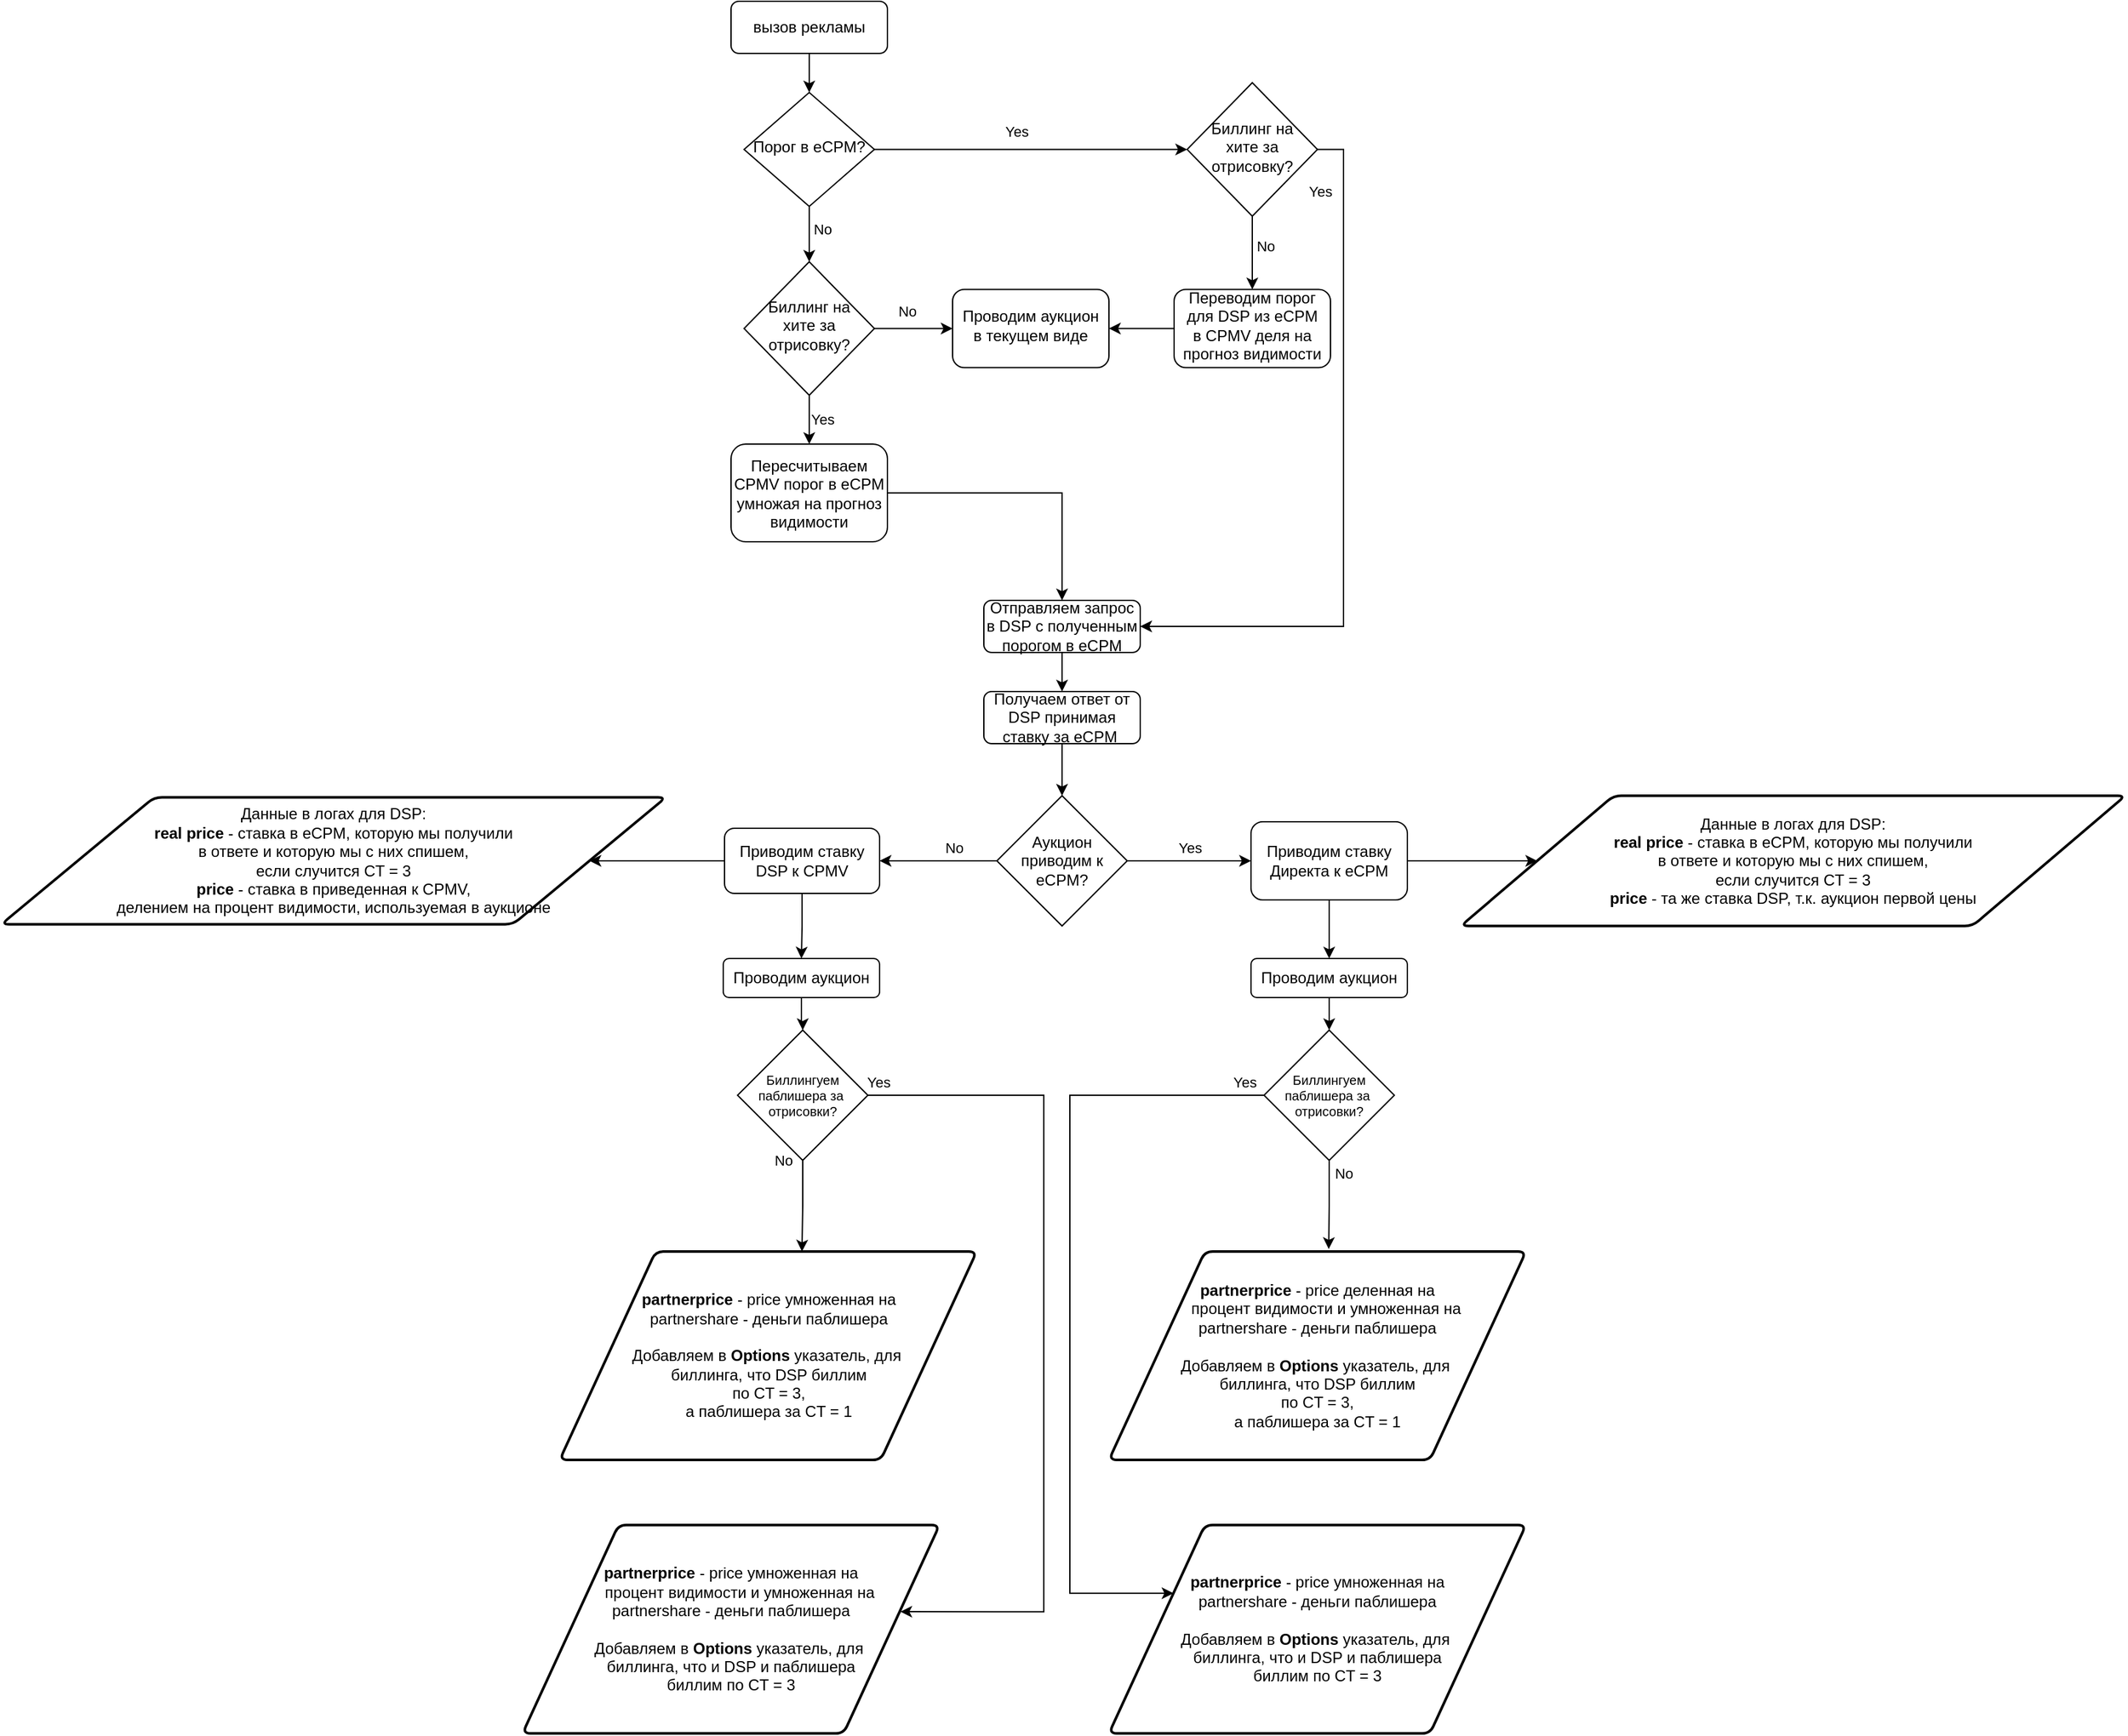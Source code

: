 <mxfile version="20.7.4" type="github">
  <diagram id="C5RBs43oDa-KdzZeNtuy" name="Page-1">
    <mxGraphModel dx="1781" dy="627" grid="1" gridSize="10" guides="1" tooltips="1" connect="1" arrows="1" fold="1" page="1" pageScale="1" pageWidth="827" pageHeight="1169" math="0" shadow="0">
      <root>
        <mxCell id="WIyWlLk6GJQsqaUBKTNV-0" />
        <mxCell id="WIyWlLk6GJQsqaUBKTNV-1" parent="WIyWlLk6GJQsqaUBKTNV-0" />
        <mxCell id="2sAaZkd2MSDt4CEduPBy-50" style="edgeStyle=orthogonalEdgeStyle;rounded=0;sketch=0;orthogonalLoop=1;jettySize=auto;html=1;entryX=0.5;entryY=1;entryDx=0;entryDy=0;" edge="1" parent="WIyWlLk6GJQsqaUBKTNV-1" source="WIyWlLk6GJQsqaUBKTNV-3" target="WIyWlLk6GJQsqaUBKTNV-10">
          <mxGeometry relative="1" as="geometry" />
        </mxCell>
        <mxCell id="WIyWlLk6GJQsqaUBKTNV-3" value="вызов рекламы" style="rounded=1;whiteSpace=wrap;html=1;fontSize=12;glass=0;strokeWidth=1;shadow=0;" parent="WIyWlLk6GJQsqaUBKTNV-1" vertex="1">
          <mxGeometry x="160" y="80" width="120" height="40" as="geometry" />
        </mxCell>
        <mxCell id="2sAaZkd2MSDt4CEduPBy-59" style="edgeStyle=orthogonalEdgeStyle;rounded=0;sketch=0;orthogonalLoop=1;jettySize=auto;html=1;entryX=0.5;entryY=0;entryDx=0;entryDy=0;" edge="1" parent="WIyWlLk6GJQsqaUBKTNV-1" source="WIyWlLk6GJQsqaUBKTNV-6" target="WIyWlLk6GJQsqaUBKTNV-11">
          <mxGeometry relative="1" as="geometry" />
        </mxCell>
        <mxCell id="2sAaZkd2MSDt4CEduPBy-60" value="Yes" style="edgeLabel;html=1;align=center;verticalAlign=middle;resizable=0;points=[];" vertex="1" connectable="0" parent="2sAaZkd2MSDt4CEduPBy-59">
          <mxGeometry x="-0.15" y="2" relative="1" as="geometry">
            <mxPoint x="8" as="offset" />
          </mxGeometry>
        </mxCell>
        <mxCell id="2sAaZkd2MSDt4CEduPBy-66" value="" style="edgeStyle=orthogonalEdgeStyle;rounded=0;sketch=0;orthogonalLoop=1;jettySize=auto;html=1;" edge="1" parent="WIyWlLk6GJQsqaUBKTNV-1" source="WIyWlLk6GJQsqaUBKTNV-6" target="2sAaZkd2MSDt4CEduPBy-65">
          <mxGeometry relative="1" as="geometry" />
        </mxCell>
        <mxCell id="2sAaZkd2MSDt4CEduPBy-67" value="No" style="edgeLabel;html=1;align=center;verticalAlign=middle;resizable=0;points=[];" vertex="1" connectable="0" parent="2sAaZkd2MSDt4CEduPBy-66">
          <mxGeometry x="-0.182" y="2" relative="1" as="geometry">
            <mxPoint y="-12" as="offset" />
          </mxGeometry>
        </mxCell>
        <mxCell id="WIyWlLk6GJQsqaUBKTNV-6" value="Биллинг на хите за отрисовку?" style="rhombus;whiteSpace=wrap;html=1;shadow=0;fontFamily=Helvetica;fontSize=12;align=center;strokeWidth=1;spacing=6;spacingTop=-4;direction=west;" parent="WIyWlLk6GJQsqaUBKTNV-1" vertex="1">
          <mxGeometry x="170" y="280" width="100" height="102.5" as="geometry" />
        </mxCell>
        <mxCell id="2sAaZkd2MSDt4CEduPBy-49" style="edgeStyle=orthogonalEdgeStyle;rounded=0;sketch=0;orthogonalLoop=1;jettySize=auto;html=1;exitX=0.5;exitY=0;exitDx=0;exitDy=0;entryX=0.5;entryY=1;entryDx=0;entryDy=0;" edge="1" parent="WIyWlLk6GJQsqaUBKTNV-1" source="WIyWlLk6GJQsqaUBKTNV-10" target="WIyWlLk6GJQsqaUBKTNV-6">
          <mxGeometry relative="1" as="geometry" />
        </mxCell>
        <mxCell id="2sAaZkd2MSDt4CEduPBy-57" value="No" style="edgeLabel;html=1;align=center;verticalAlign=middle;resizable=0;points=[];" vertex="1" connectable="0" parent="2sAaZkd2MSDt4CEduPBy-49">
          <mxGeometry x="-0.18" y="1" relative="1" as="geometry">
            <mxPoint x="9" as="offset" />
          </mxGeometry>
        </mxCell>
        <mxCell id="2sAaZkd2MSDt4CEduPBy-52" style="edgeStyle=orthogonalEdgeStyle;rounded=0;sketch=0;orthogonalLoop=1;jettySize=auto;html=1;entryX=1;entryY=0.5;entryDx=0;entryDy=0;" edge="1" parent="WIyWlLk6GJQsqaUBKTNV-1" source="WIyWlLk6GJQsqaUBKTNV-10" target="2sAaZkd2MSDt4CEduPBy-51">
          <mxGeometry relative="1" as="geometry" />
        </mxCell>
        <mxCell id="2sAaZkd2MSDt4CEduPBy-53" value="Yes" style="edgeLabel;html=1;align=center;verticalAlign=middle;resizable=0;points=[];" vertex="1" connectable="0" parent="2sAaZkd2MSDt4CEduPBy-52">
          <mxGeometry x="-0.098" y="2" relative="1" as="geometry">
            <mxPoint y="-12" as="offset" />
          </mxGeometry>
        </mxCell>
        <mxCell id="WIyWlLk6GJQsqaUBKTNV-10" value="Порог в eCPM?" style="rhombus;whiteSpace=wrap;html=1;shadow=0;fontFamily=Helvetica;fontSize=12;align=center;strokeWidth=1;spacing=6;spacingTop=-4;direction=west;" parent="WIyWlLk6GJQsqaUBKTNV-1" vertex="1">
          <mxGeometry x="170" y="150" width="100" height="87.5" as="geometry" />
        </mxCell>
        <mxCell id="2sAaZkd2MSDt4CEduPBy-58" style="edgeStyle=orthogonalEdgeStyle;rounded=0;sketch=0;orthogonalLoop=1;jettySize=auto;html=1;entryX=0.5;entryY=0;entryDx=0;entryDy=0;" edge="1" parent="WIyWlLk6GJQsqaUBKTNV-1" source="WIyWlLk6GJQsqaUBKTNV-11" target="WIyWlLk6GJQsqaUBKTNV-12">
          <mxGeometry relative="1" as="geometry" />
        </mxCell>
        <mxCell id="WIyWlLk6GJQsqaUBKTNV-11" value="Пересчитываем CPMV порог в eCPM умножая на прогноз видимости" style="rounded=1;whiteSpace=wrap;html=1;fontSize=12;glass=0;strokeWidth=1;shadow=0;" parent="WIyWlLk6GJQsqaUBKTNV-1" vertex="1">
          <mxGeometry x="160" y="420" width="120" height="75" as="geometry" />
        </mxCell>
        <mxCell id="2sAaZkd2MSDt4CEduPBy-18" style="edgeStyle=orthogonalEdgeStyle;rounded=0;orthogonalLoop=1;jettySize=auto;html=1;entryX=0.5;entryY=0;entryDx=0;entryDy=0;" edge="1" parent="WIyWlLk6GJQsqaUBKTNV-1" source="WIyWlLk6GJQsqaUBKTNV-12" target="2sAaZkd2MSDt4CEduPBy-17">
          <mxGeometry relative="1" as="geometry" />
        </mxCell>
        <mxCell id="WIyWlLk6GJQsqaUBKTNV-12" value="Отправляем запрос в DSP с полученным порогом в eCPM" style="rounded=1;whiteSpace=wrap;html=1;fontSize=12;glass=0;strokeWidth=1;shadow=0;" parent="WIyWlLk6GJQsqaUBKTNV-1" vertex="1">
          <mxGeometry x="354" y="540" width="120" height="40" as="geometry" />
        </mxCell>
        <mxCell id="2sAaZkd2MSDt4CEduPBy-24" style="edgeStyle=orthogonalEdgeStyle;rounded=0;orthogonalLoop=1;jettySize=auto;html=1;entryX=0.5;entryY=0;entryDx=0;entryDy=0;entryPerimeter=0;" edge="1" parent="WIyWlLk6GJQsqaUBKTNV-1" source="2sAaZkd2MSDt4CEduPBy-17" target="2sAaZkd2MSDt4CEduPBy-23">
          <mxGeometry relative="1" as="geometry" />
        </mxCell>
        <mxCell id="2sAaZkd2MSDt4CEduPBy-17" value="Получаем ответ от DSP принимая ставку за eCPM&amp;nbsp;" style="rounded=1;whiteSpace=wrap;html=1;fontSize=12;glass=0;strokeWidth=1;shadow=0;" vertex="1" parent="WIyWlLk6GJQsqaUBKTNV-1">
          <mxGeometry x="354" y="610" width="120" height="40" as="geometry" />
        </mxCell>
        <mxCell id="2sAaZkd2MSDt4CEduPBy-28" value="Yes" style="edgeStyle=orthogonalEdgeStyle;rounded=0;orthogonalLoop=1;jettySize=auto;html=1;" edge="1" parent="WIyWlLk6GJQsqaUBKTNV-1" source="2sAaZkd2MSDt4CEduPBy-23" target="2sAaZkd2MSDt4CEduPBy-27">
          <mxGeometry y="10" relative="1" as="geometry">
            <mxPoint as="offset" />
          </mxGeometry>
        </mxCell>
        <mxCell id="2sAaZkd2MSDt4CEduPBy-75" style="edgeStyle=orthogonalEdgeStyle;rounded=0;sketch=0;orthogonalLoop=1;jettySize=auto;html=1;entryX=1;entryY=0.5;entryDx=0;entryDy=0;" edge="1" parent="WIyWlLk6GJQsqaUBKTNV-1" source="2sAaZkd2MSDt4CEduPBy-23" target="2sAaZkd2MSDt4CEduPBy-31">
          <mxGeometry relative="1" as="geometry">
            <mxPoint x="280" y="740" as="targetPoint" />
          </mxGeometry>
        </mxCell>
        <mxCell id="2sAaZkd2MSDt4CEduPBy-76" value="No" style="edgeLabel;html=1;align=center;verticalAlign=middle;resizable=0;points=[];" vertex="1" connectable="0" parent="2sAaZkd2MSDt4CEduPBy-75">
          <mxGeometry x="-0.415" y="-2" relative="1" as="geometry">
            <mxPoint x="-7" y="-8" as="offset" />
          </mxGeometry>
        </mxCell>
        <mxCell id="2sAaZkd2MSDt4CEduPBy-23" value="Аукцион приводим к eCPM?" style="strokeWidth=1;html=1;shape=mxgraph.flowchart.decision;whiteSpace=wrap;" vertex="1" parent="WIyWlLk6GJQsqaUBKTNV-1">
          <mxGeometry x="364" y="690" width="100" height="100" as="geometry" />
        </mxCell>
        <mxCell id="2sAaZkd2MSDt4CEduPBy-30" value="" style="edgeStyle=orthogonalEdgeStyle;rounded=0;sketch=0;orthogonalLoop=1;jettySize=auto;html=1;" edge="1" parent="WIyWlLk6GJQsqaUBKTNV-1" source="2sAaZkd2MSDt4CEduPBy-27" target="2sAaZkd2MSDt4CEduPBy-29">
          <mxGeometry relative="1" as="geometry" />
        </mxCell>
        <mxCell id="2sAaZkd2MSDt4CEduPBy-95" style="edgeStyle=orthogonalEdgeStyle;rounded=0;sketch=0;orthogonalLoop=1;jettySize=auto;html=1;entryX=0;entryY=0.5;entryDx=0;entryDy=0;fontSize=10;" edge="1" parent="WIyWlLk6GJQsqaUBKTNV-1" source="2sAaZkd2MSDt4CEduPBy-27" target="2sAaZkd2MSDt4CEduPBy-93">
          <mxGeometry relative="1" as="geometry" />
        </mxCell>
        <mxCell id="2sAaZkd2MSDt4CEduPBy-27" value="Приводим ставку Директа к eCPM" style="rounded=1;whiteSpace=wrap;html=1;strokeWidth=1;" vertex="1" parent="WIyWlLk6GJQsqaUBKTNV-1">
          <mxGeometry x="559" y="710" width="120" height="60" as="geometry" />
        </mxCell>
        <mxCell id="2sAaZkd2MSDt4CEduPBy-102" style="edgeStyle=orthogonalEdgeStyle;rounded=0;sketch=0;orthogonalLoop=1;jettySize=auto;html=1;entryX=0.5;entryY=0;entryDx=0;entryDy=0;entryPerimeter=0;fontSize=10;" edge="1" parent="WIyWlLk6GJQsqaUBKTNV-1" source="2sAaZkd2MSDt4CEduPBy-29" target="2sAaZkd2MSDt4CEduPBy-98">
          <mxGeometry relative="1" as="geometry" />
        </mxCell>
        <mxCell id="2sAaZkd2MSDt4CEduPBy-29" value="Проводим аукцион" style="whiteSpace=wrap;html=1;rounded=1;strokeWidth=1;" vertex="1" parent="WIyWlLk6GJQsqaUBKTNV-1">
          <mxGeometry x="559" y="815" width="120" height="30" as="geometry" />
        </mxCell>
        <mxCell id="2sAaZkd2MSDt4CEduPBy-35" value="" style="edgeStyle=orthogonalEdgeStyle;rounded=0;sketch=0;orthogonalLoop=1;jettySize=auto;html=1;" edge="1" parent="WIyWlLk6GJQsqaUBKTNV-1" source="2sAaZkd2MSDt4CEduPBy-31" target="2sAaZkd2MSDt4CEduPBy-34">
          <mxGeometry relative="1" as="geometry" />
        </mxCell>
        <mxCell id="2sAaZkd2MSDt4CEduPBy-96" style="edgeStyle=orthogonalEdgeStyle;rounded=0;sketch=0;orthogonalLoop=1;jettySize=auto;html=1;entryX=1;entryY=0.5;entryDx=0;entryDy=0;fontSize=10;" edge="1" parent="WIyWlLk6GJQsqaUBKTNV-1" source="2sAaZkd2MSDt4CEduPBy-31" target="2sAaZkd2MSDt4CEduPBy-82">
          <mxGeometry relative="1" as="geometry" />
        </mxCell>
        <mxCell id="2sAaZkd2MSDt4CEduPBy-31" value="Приводим ставку DSP к CPMV" style="rounded=1;whiteSpace=wrap;html=1;strokeWidth=1;" vertex="1" parent="WIyWlLk6GJQsqaUBKTNV-1">
          <mxGeometry x="155" y="715" width="119" height="50" as="geometry" />
        </mxCell>
        <mxCell id="2sAaZkd2MSDt4CEduPBy-103" style="edgeStyle=orthogonalEdgeStyle;rounded=0;sketch=0;orthogonalLoop=1;jettySize=auto;html=1;entryX=0.5;entryY=0;entryDx=0;entryDy=0;entryPerimeter=0;fontSize=10;" edge="1" parent="WIyWlLk6GJQsqaUBKTNV-1" source="2sAaZkd2MSDt4CEduPBy-34" target="2sAaZkd2MSDt4CEduPBy-97">
          <mxGeometry relative="1" as="geometry" />
        </mxCell>
        <mxCell id="2sAaZkd2MSDt4CEduPBy-34" value="Проводим аукцион" style="rounded=1;whiteSpace=wrap;html=1;strokeWidth=1;" vertex="1" parent="WIyWlLk6GJQsqaUBKTNV-1">
          <mxGeometry x="154" y="815" width="120" height="30" as="geometry" />
        </mxCell>
        <mxCell id="2sAaZkd2MSDt4CEduPBy-63" value="" style="edgeStyle=orthogonalEdgeStyle;rounded=0;sketch=0;orthogonalLoop=1;jettySize=auto;html=1;" edge="1" parent="WIyWlLk6GJQsqaUBKTNV-1" source="2sAaZkd2MSDt4CEduPBy-51" target="2sAaZkd2MSDt4CEduPBy-62">
          <mxGeometry relative="1" as="geometry" />
        </mxCell>
        <mxCell id="2sAaZkd2MSDt4CEduPBy-64" value="No" style="edgeLabel;html=1;align=center;verticalAlign=middle;resizable=0;points=[];" vertex="1" connectable="0" parent="2sAaZkd2MSDt4CEduPBy-63">
          <mxGeometry x="-0.2" relative="1" as="geometry">
            <mxPoint x="10" as="offset" />
          </mxGeometry>
        </mxCell>
        <mxCell id="2sAaZkd2MSDt4CEduPBy-72" style="edgeStyle=orthogonalEdgeStyle;rounded=0;sketch=0;orthogonalLoop=1;jettySize=auto;html=1;exitX=0;exitY=0.5;exitDx=0;exitDy=0;entryX=1;entryY=0.5;entryDx=0;entryDy=0;" edge="1" parent="WIyWlLk6GJQsqaUBKTNV-1" source="2sAaZkd2MSDt4CEduPBy-51" target="WIyWlLk6GJQsqaUBKTNV-12">
          <mxGeometry relative="1" as="geometry">
            <mxPoint x="730" y="530" as="targetPoint" />
          </mxGeometry>
        </mxCell>
        <mxCell id="2sAaZkd2MSDt4CEduPBy-74" value="Yes" style="edgeLabel;html=1;align=center;verticalAlign=middle;resizable=0;points=[];" vertex="1" connectable="0" parent="2sAaZkd2MSDt4CEduPBy-72">
          <mxGeometry x="-0.752" y="-1" relative="1" as="geometry">
            <mxPoint x="-17" y="-15" as="offset" />
          </mxGeometry>
        </mxCell>
        <mxCell id="2sAaZkd2MSDt4CEduPBy-51" value="Биллинг на хите за отрисовку?" style="rhombus;whiteSpace=wrap;html=1;shadow=0;fontFamily=Helvetica;fontSize=12;align=center;strokeWidth=1;spacing=6;spacingTop=-4;direction=west;" vertex="1" parent="WIyWlLk6GJQsqaUBKTNV-1">
          <mxGeometry x="510" y="142.5" width="100" height="102.5" as="geometry" />
        </mxCell>
        <mxCell id="2sAaZkd2MSDt4CEduPBy-73" style="edgeStyle=orthogonalEdgeStyle;rounded=0;sketch=0;orthogonalLoop=1;jettySize=auto;html=1;entryX=1;entryY=0.5;entryDx=0;entryDy=0;" edge="1" parent="WIyWlLk6GJQsqaUBKTNV-1" source="2sAaZkd2MSDt4CEduPBy-62" target="2sAaZkd2MSDt4CEduPBy-65">
          <mxGeometry relative="1" as="geometry" />
        </mxCell>
        <mxCell id="2sAaZkd2MSDt4CEduPBy-62" value="Переводим порог для DSP из eCPM в CPMV деля на прогноз видимости" style="rounded=1;whiteSpace=wrap;html=1;shadow=0;strokeWidth=1;spacing=6;spacingTop=-4;" vertex="1" parent="WIyWlLk6GJQsqaUBKTNV-1">
          <mxGeometry x="500" y="301.25" width="120" height="60" as="geometry" />
        </mxCell>
        <mxCell id="2sAaZkd2MSDt4CEduPBy-65" value="Проводим аукцион в текущем виде" style="rounded=1;whiteSpace=wrap;html=1;shadow=0;strokeWidth=1;spacing=6;spacingTop=-4;" vertex="1" parent="WIyWlLk6GJQsqaUBKTNV-1">
          <mxGeometry x="330" y="301.25" width="120" height="60" as="geometry" />
        </mxCell>
        <mxCell id="2sAaZkd2MSDt4CEduPBy-82" value="&lt;font style=&quot;font-size: 12px;&quot;&gt;Данные в логах для DSP: &lt;br&gt;&lt;b&gt;real price&lt;/b&gt; - ставка в eCPM, которую мы получили &lt;br&gt;в ответе и которую мы с них спишем, &lt;br&gt;если случится CT = 3&lt;br&gt;&lt;b&gt;price&lt;/b&gt; - ставка в приведенная к CPMV, &lt;br&gt;делением на процент видимости, используемая в аукционе&lt;br&gt;&lt;/font&gt;" style="shape=parallelogram;html=1;strokeWidth=2;perimeter=parallelogramPerimeter;whiteSpace=wrap;rounded=1;arcSize=12;size=0.23;" vertex="1" parent="WIyWlLk6GJQsqaUBKTNV-1">
          <mxGeometry x="-400" y="691.25" width="510" height="97.5" as="geometry" />
        </mxCell>
        <mxCell id="2sAaZkd2MSDt4CEduPBy-93" value="&lt;font style=&quot;font-size: 12px;&quot;&gt;Данные в логах для DSP: &lt;br&gt;&lt;b&gt;real price&lt;/b&gt; - ставка в eCPM, которую мы получили &lt;br&gt;в ответе и которую мы с них спишем, &lt;br&gt;если случится CT = 3&lt;br&gt;&lt;b&gt;price&lt;/b&gt; - та же ставка DSP, т.к. аукцион первой цены&lt;br&gt;&lt;/font&gt;" style="shape=parallelogram;html=1;strokeWidth=2;perimeter=parallelogramPerimeter;whiteSpace=wrap;rounded=1;arcSize=12;size=0.23;" vertex="1" parent="WIyWlLk6GJQsqaUBKTNV-1">
          <mxGeometry x="720" y="690" width="510" height="100" as="geometry" />
        </mxCell>
        <mxCell id="2sAaZkd2MSDt4CEduPBy-144" value="No" style="edgeStyle=orthogonalEdgeStyle;rounded=0;sketch=0;orthogonalLoop=1;jettySize=auto;html=1;entryX=0.581;entryY=0;entryDx=0;entryDy=0;entryPerimeter=0;fontSize=11;" edge="1" parent="WIyWlLk6GJQsqaUBKTNV-1" source="2sAaZkd2MSDt4CEduPBy-97" target="2sAaZkd2MSDt4CEduPBy-130">
          <mxGeometry x="-1" y="-15" relative="1" as="geometry">
            <mxPoint as="offset" />
          </mxGeometry>
        </mxCell>
        <mxCell id="2sAaZkd2MSDt4CEduPBy-152" style="edgeStyle=orthogonalEdgeStyle;rounded=0;sketch=0;orthogonalLoop=1;jettySize=auto;html=1;entryX=0.906;entryY=0.416;entryDx=0;entryDy=0;fontSize=11;entryPerimeter=0;" edge="1" parent="WIyWlLk6GJQsqaUBKTNV-1" source="2sAaZkd2MSDt4CEduPBy-97" target="2sAaZkd2MSDt4CEduPBy-150">
          <mxGeometry relative="1" as="geometry">
            <Array as="points">
              <mxPoint x="400" y="920" />
              <mxPoint x="400" y="1317" />
            </Array>
          </mxGeometry>
        </mxCell>
        <mxCell id="2sAaZkd2MSDt4CEduPBy-156" value="Yes" style="edgeLabel;html=1;align=center;verticalAlign=middle;resizable=0;points=[];fontSize=11;" vertex="1" connectable="0" parent="2sAaZkd2MSDt4CEduPBy-152">
          <mxGeometry x="-0.946" y="1" relative="1" as="geometry">
            <mxPoint x="-10" y="-9" as="offset" />
          </mxGeometry>
        </mxCell>
        <mxCell id="2sAaZkd2MSDt4CEduPBy-97" value="Биллингуем паблишера за&amp;nbsp;&lt;br style=&quot;border-color: var(--border-color);&quot;&gt;отрисовки?" style="strokeWidth=1;html=1;shape=mxgraph.flowchart.decision;whiteSpace=wrap;fontSize=10;" vertex="1" parent="WIyWlLk6GJQsqaUBKTNV-1">
          <mxGeometry x="165" y="870" width="100" height="100" as="geometry" />
        </mxCell>
        <mxCell id="2sAaZkd2MSDt4CEduPBy-146" style="edgeStyle=orthogonalEdgeStyle;rounded=0;sketch=0;orthogonalLoop=1;jettySize=auto;html=1;entryX=0.527;entryY=-0.012;entryDx=0;entryDy=0;entryPerimeter=0;fontSize=11;" edge="1" parent="WIyWlLk6GJQsqaUBKTNV-1" source="2sAaZkd2MSDt4CEduPBy-98" target="2sAaZkd2MSDt4CEduPBy-145">
          <mxGeometry relative="1" as="geometry" />
        </mxCell>
        <mxCell id="2sAaZkd2MSDt4CEduPBy-148" value="No" style="edgeLabel;html=1;align=center;verticalAlign=middle;resizable=0;points=[];fontSize=11;" vertex="1" connectable="0" parent="2sAaZkd2MSDt4CEduPBy-146">
          <mxGeometry x="-0.533" y="-1" relative="1" as="geometry">
            <mxPoint x="12" y="-6" as="offset" />
          </mxGeometry>
        </mxCell>
        <mxCell id="2sAaZkd2MSDt4CEduPBy-153" style="edgeStyle=orthogonalEdgeStyle;rounded=0;sketch=0;orthogonalLoop=1;jettySize=auto;html=1;entryX=0;entryY=0.25;entryDx=0;entryDy=0;fontSize=11;" edge="1" parent="WIyWlLk6GJQsqaUBKTNV-1" source="2sAaZkd2MSDt4CEduPBy-98" target="2sAaZkd2MSDt4CEduPBy-151">
          <mxGeometry relative="1" as="geometry">
            <Array as="points">
              <mxPoint x="420" y="920" />
              <mxPoint x="420" y="1302" />
            </Array>
          </mxGeometry>
        </mxCell>
        <mxCell id="2sAaZkd2MSDt4CEduPBy-154" value="Yes" style="edgeLabel;html=1;align=center;verticalAlign=middle;resizable=0;points=[];fontSize=11;" vertex="1" connectable="0" parent="2sAaZkd2MSDt4CEduPBy-153">
          <mxGeometry x="-0.866" y="-2" relative="1" as="geometry">
            <mxPoint x="26" y="-8" as="offset" />
          </mxGeometry>
        </mxCell>
        <mxCell id="2sAaZkd2MSDt4CEduPBy-98" value="Биллингуем паблишера за&amp;nbsp;&lt;br&gt;отрисовки?" style="strokeWidth=1;html=1;shape=mxgraph.flowchart.decision;whiteSpace=wrap;fontSize=10;" vertex="1" parent="WIyWlLk6GJQsqaUBKTNV-1">
          <mxGeometry x="569" y="870" width="100" height="100" as="geometry" />
        </mxCell>
        <mxCell id="2sAaZkd2MSDt4CEduPBy-130" value="&lt;b style=&quot;border-color: var(--border-color); font-size: 12px;&quot;&gt;partnerprice&amp;nbsp;&lt;/b&gt;&lt;span style=&quot;font-size: 12px;&quot;&gt;- price умноженная на &lt;br&gt;partnershare - д&lt;/span&gt;&lt;span style=&quot;font-size: 12px;&quot;&gt;еньги паблишера&lt;br&gt;&lt;/span&gt;&lt;span style=&quot;border-color: var(--border-color); font-size: 12px;&quot;&gt;&lt;br&gt;Добавляем в&amp;nbsp;&lt;/span&gt;&lt;b style=&quot;border-color: var(--border-color); font-size: 12px;&quot;&gt;Options &lt;/b&gt;&lt;span style=&quot;border-color: var(--border-color); font-size: 12px;&quot;&gt;указатель&lt;/span&gt;&lt;span style=&quot;border-color: var(--border-color); font-size: 12px;&quot;&gt;, для&amp;nbsp;&lt;br&gt;биллинга,&amp;nbsp;&lt;/span&gt;&lt;span style=&quot;border-color: var(--border-color); font-size: 12px;&quot;&gt;что DSP биллим&lt;br style=&quot;border-color: var(--border-color);&quot;&gt;по CT = 3,&lt;br style=&quot;border-color: var(--border-color);&quot;&gt;а паблишера за CT = 1&lt;/span&gt;&lt;span style=&quot;font-size: 12px;&quot;&gt;&lt;br&gt;&lt;/span&gt;" style="shape=parallelogram;html=1;strokeWidth=2;perimeter=parallelogramPerimeter;whiteSpace=wrap;rounded=1;arcSize=12;size=0.23;fontSize=11;" vertex="1" parent="WIyWlLk6GJQsqaUBKTNV-1">
          <mxGeometry x="28.5" y="1040" width="320" height="160" as="geometry" />
        </mxCell>
        <mxCell id="2sAaZkd2MSDt4CEduPBy-145" value="&lt;b style=&quot;border-color: var(--border-color); font-size: 12px;&quot;&gt;partnerprice&amp;nbsp;&lt;/b&gt;&lt;span style=&quot;font-size: 12px;&quot;&gt;- price деленная на &lt;br&gt;&amp;nbsp; &amp;nbsp; процент видимости и умноженная на &lt;br&gt;partnershare - д&lt;/span&gt;&lt;span style=&quot;font-size: 12px;&quot;&gt;еньги паблишера&lt;br&gt;&lt;/span&gt;&lt;span style=&quot;border-color: var(--border-color); font-size: 12px;&quot;&gt;&lt;br&gt;Добавляем в&amp;nbsp;&lt;/span&gt;&lt;b style=&quot;border-color: var(--border-color); font-size: 12px;&quot;&gt;Options &lt;/b&gt;&lt;span style=&quot;border-color: var(--border-color); font-size: 12px;&quot;&gt;указатель&lt;/span&gt;&lt;span style=&quot;border-color: var(--border-color); font-size: 12px;&quot;&gt;, для&amp;nbsp;&lt;br&gt;биллинга,&amp;nbsp;&lt;/span&gt;&lt;span style=&quot;border-color: var(--border-color); font-size: 12px;&quot;&gt;что DSP биллим&lt;br style=&quot;border-color: var(--border-color);&quot;&gt;по CT = 3,&lt;br style=&quot;border-color: var(--border-color);&quot;&gt;а паблишера за CT = 1&lt;/span&gt;&lt;span style=&quot;font-size: 12px;&quot;&gt;&lt;br&gt;&lt;/span&gt;" style="shape=parallelogram;html=1;strokeWidth=2;perimeter=parallelogramPerimeter;whiteSpace=wrap;rounded=1;arcSize=12;size=0.23;fontSize=11;" vertex="1" parent="WIyWlLk6GJQsqaUBKTNV-1">
          <mxGeometry x="450" y="1040" width="320" height="160" as="geometry" />
        </mxCell>
        <mxCell id="2sAaZkd2MSDt4CEduPBy-150" value="&lt;b style=&quot;border-color: var(--border-color); font-size: 12px;&quot;&gt;partnerprice&amp;nbsp;&lt;/b&gt;&lt;span style=&quot;border-color: var(--border-color); font-size: 12px;&quot;&gt;- price умноженная на&lt;br style=&quot;border-color: var(--border-color);&quot;&gt;&amp;nbsp; &amp;nbsp; процент видимости и умноженная на&lt;br style=&quot;border-color: var(--border-color);&quot;&gt;partnershare - д&lt;/span&gt;&lt;span style=&quot;border-color: var(--border-color); font-size: 12px;&quot;&gt;еньги паблишера&lt;br style=&quot;border-color: var(--border-color);&quot;&gt;&lt;/span&gt;&lt;span style=&quot;border-color: var(--border-color); font-size: 12px;&quot;&gt;&lt;br&gt;Добавляем в&amp;nbsp;&lt;/span&gt;&lt;b style=&quot;border-color: var(--border-color); font-size: 12px;&quot;&gt;Options &lt;/b&gt;&lt;span style=&quot;border-color: var(--border-color); font-size: 12px;&quot;&gt;указатель&lt;/span&gt;&lt;span style=&quot;border-color: var(--border-color); font-size: 12px;&quot;&gt;, для&amp;nbsp;&lt;br&gt;биллинга,&amp;nbsp;&lt;/span&gt;&lt;span style=&quot;border-color: var(--border-color); font-size: 12px;&quot;&gt;что и DSP и паблишера&lt;br&gt;&lt;/span&gt;&lt;span style=&quot;font-size: 12px;&quot;&gt;биллим по CT = 3&lt;br&gt;&lt;/span&gt;" style="shape=parallelogram;html=1;strokeWidth=2;perimeter=parallelogramPerimeter;whiteSpace=wrap;rounded=1;arcSize=12;size=0.23;fontSize=11;" vertex="1" parent="WIyWlLk6GJQsqaUBKTNV-1">
          <mxGeometry y="1250" width="320" height="160" as="geometry" />
        </mxCell>
        <mxCell id="2sAaZkd2MSDt4CEduPBy-151" value="&lt;b style=&quot;border-color: var(--border-color); font-size: 12px;&quot;&gt;partnerprice&amp;nbsp;&lt;/b&gt;&lt;span style=&quot;font-size: 12px;&quot;&gt;- price умноженная на &lt;br&gt;partnershare - д&lt;/span&gt;&lt;span style=&quot;font-size: 12px;&quot;&gt;еньги паблишера&lt;br&gt;&lt;/span&gt;&lt;span style=&quot;border-color: var(--border-color); font-size: 12px;&quot;&gt;&lt;br&gt;&lt;/span&gt;&lt;span style=&quot;border-color: var(--border-color); font-size: 12px;&quot;&gt;Добавляем в&amp;nbsp;&lt;/span&gt;&lt;b style=&quot;border-color: var(--border-color); font-size: 12px;&quot;&gt;Options&amp;nbsp;&lt;/b&gt;&lt;span style=&quot;border-color: var(--border-color); font-size: 12px;&quot;&gt;указатель&lt;/span&gt;&lt;span style=&quot;border-color: var(--border-color); font-size: 12px;&quot;&gt;, для&amp;nbsp;&lt;br style=&quot;border-color: var(--border-color);&quot;&gt;биллинга,&amp;nbsp;&lt;/span&gt;&lt;span style=&quot;border-color: var(--border-color); font-size: 12px;&quot;&gt;что и DSP и паблишера&lt;br style=&quot;border-color: var(--border-color);&quot;&gt;&lt;/span&gt;&lt;span style=&quot;border-color: var(--border-color); font-size: 12px;&quot;&gt;биллим по CT = 3&lt;/span&gt;&lt;span style=&quot;font-size: 12px;&quot;&gt;&lt;br&gt;&lt;/span&gt;" style="shape=parallelogram;html=1;strokeWidth=2;perimeter=parallelogramPerimeter;whiteSpace=wrap;rounded=1;arcSize=12;size=0.23;fontSize=11;" vertex="1" parent="WIyWlLk6GJQsqaUBKTNV-1">
          <mxGeometry x="450" y="1250" width="320" height="160" as="geometry" />
        </mxCell>
      </root>
    </mxGraphModel>
  </diagram>
</mxfile>
